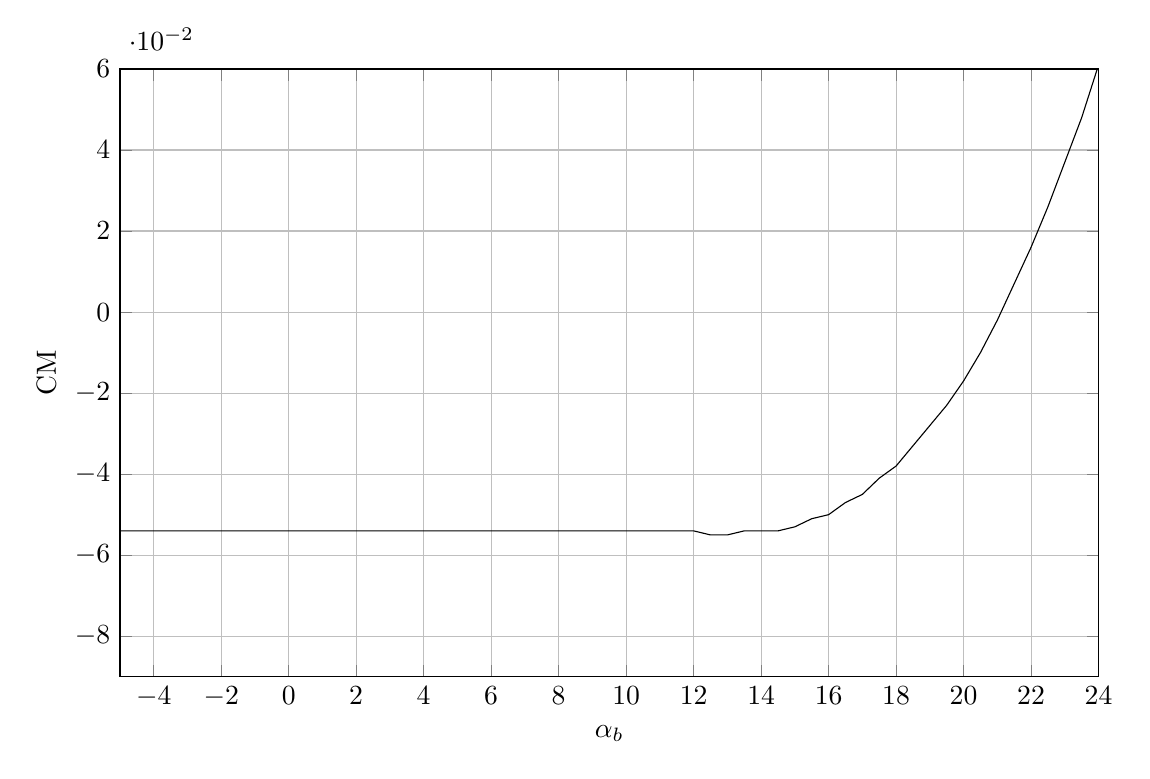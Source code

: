% Moment Coefficient vs alpha for Wing respect to A C 
\begin{tikzpicture}

\begin{axis}[
width=14.01cm,
height=9.3cm,
xmin=-5,
xmax=24,
xlabel={$\alpha_b$},
xmajorgrids,
ymin=-0.09,
ymax=0.06,
ylabel={CM},
ymajorgrids,
]
\addplot [
color=black,
solid
]
table[row sep=crcr]{
-5.0	-0.054\\
-4.5	-0.054\\
-4.0	-0.054\\
-3.5	-0.054\\
-3.0	-0.054\\
-2.5	-0.054\\
-2.0	-0.054\\
-1.5	-0.054\\
-1.0	-0.054\\
-0.5	-0.054\\
7.772E-16	-0.054\\
0.5	-0.054\\
1.0	-0.054\\
1.5	-0.054\\
2.0	-0.054\\
2.5	-0.054\\
3.0	-0.054\\
3.5	-0.054\\
4.0	-0.054\\
4.5	-0.054\\
5.0	-0.054\\
5.5	-0.054\\
6.0	-0.054\\
6.5	-0.054\\
7.0	-0.054\\
7.5	-0.054\\
8.0	-0.054\\
8.5	-0.054\\
9.0	-0.054\\
9.5	-0.054\\
10.0	-0.054\\
10.5	-0.054\\
11.0	-0.054\\
11.5	-0.054\\
12.0	-0.054\\
12.5	-0.055\\
13.0	-0.055\\
13.5	-0.054\\
14.0	-0.054\\
14.5	-0.054\\
15.0	-0.053\\
15.5	-0.051\\
16.0	-0.05\\
16.5	-0.047\\
17.0	-0.045\\
17.5	-0.041\\
18.0	-0.038\\
18.5	-0.033\\
19.0	-0.028\\
19.5	-0.023\\
20.0	-0.017\\
20.5	-0.01\\
21.0	-0.002\\
21.5	0.007\\
22.0	0.016\\
22.5	0.026\\
23.0	0.037\\
23.5	0.048\\
24.0	0.061\\
24.5	0.075\\
25.0	0.089\\
};
\end{axis}
\end{tikzpicture}%
